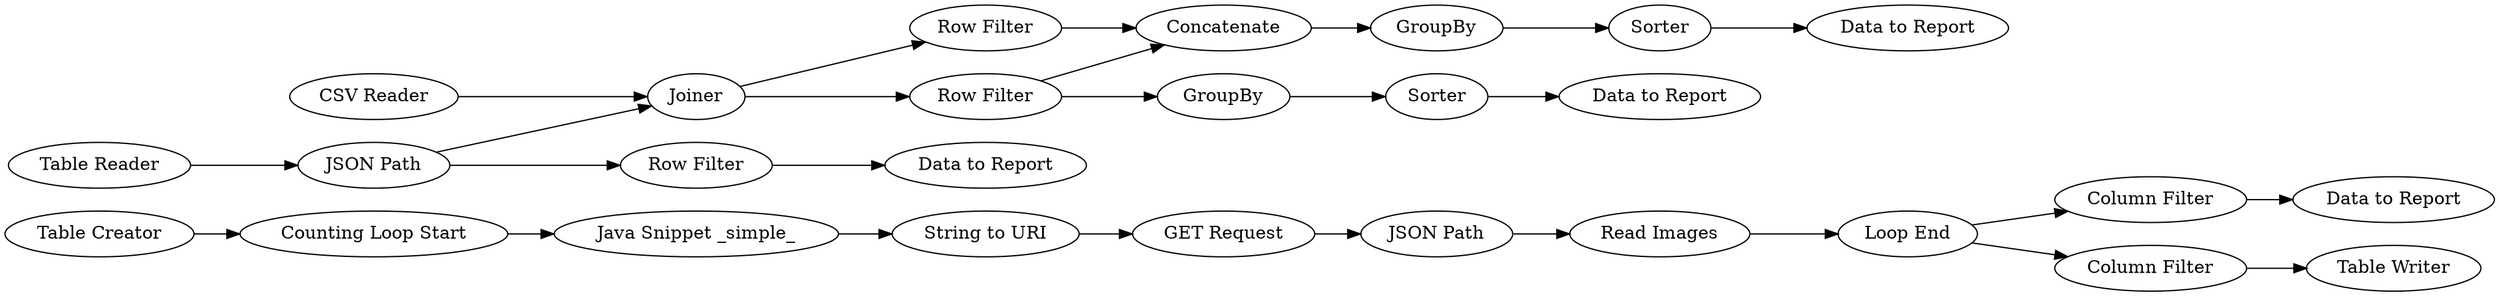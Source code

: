 digraph {
	13 -> 15
	29 -> 34
	24 -> 26
	23 -> 24
	12 -> 14
	39 -> 40
	10 -> 39
	34 -> 35
	21 -> 22
	11 -> 6
	17 -> 10
	30 -> 31
	31 -> 32
	29 -> 30
	6 -> 12
	26 -> 27
	37 -> 38
	15 -> 17
	35 -> 36
	14 -> 13
	36 -> 37
	32 -> 33
	24 -> 29
	30 -> 35
	10 -> 21
	28 -> 29
	27 [label="Data to Report"]
	21 [label="Column Filter"]
	26 [label="Row Filter"]
	32 [label=Sorter]
	17 [label="Read Images"]
	24 [label="JSON Path"]
	31 [label=GroupBy]
	6 [label="Counting Loop Start"]
	15 [label="JSON Path"]
	12 [label="Java Snippet _simple_"]
	10 [label="Loop End"]
	22 [label="Table Writer"]
	28 [label="CSV Reader"]
	11 [label="Table Creator"]
	23 [label="Table Reader"]
	14 [label="String to URI"]
	38 [label="Data to Report"]
	13 [label="GET Request"]
	35 [label=Concatenate]
	34 [label="Row Filter"]
	29 [label=Joiner]
	36 [label=GroupBy]
	40 [label="Data to Report"]
	39 [label="Column Filter"]
	33 [label="Data to Report"]
	30 [label="Row Filter"]
	37 [label=Sorter]
	rankdir=LR
}
